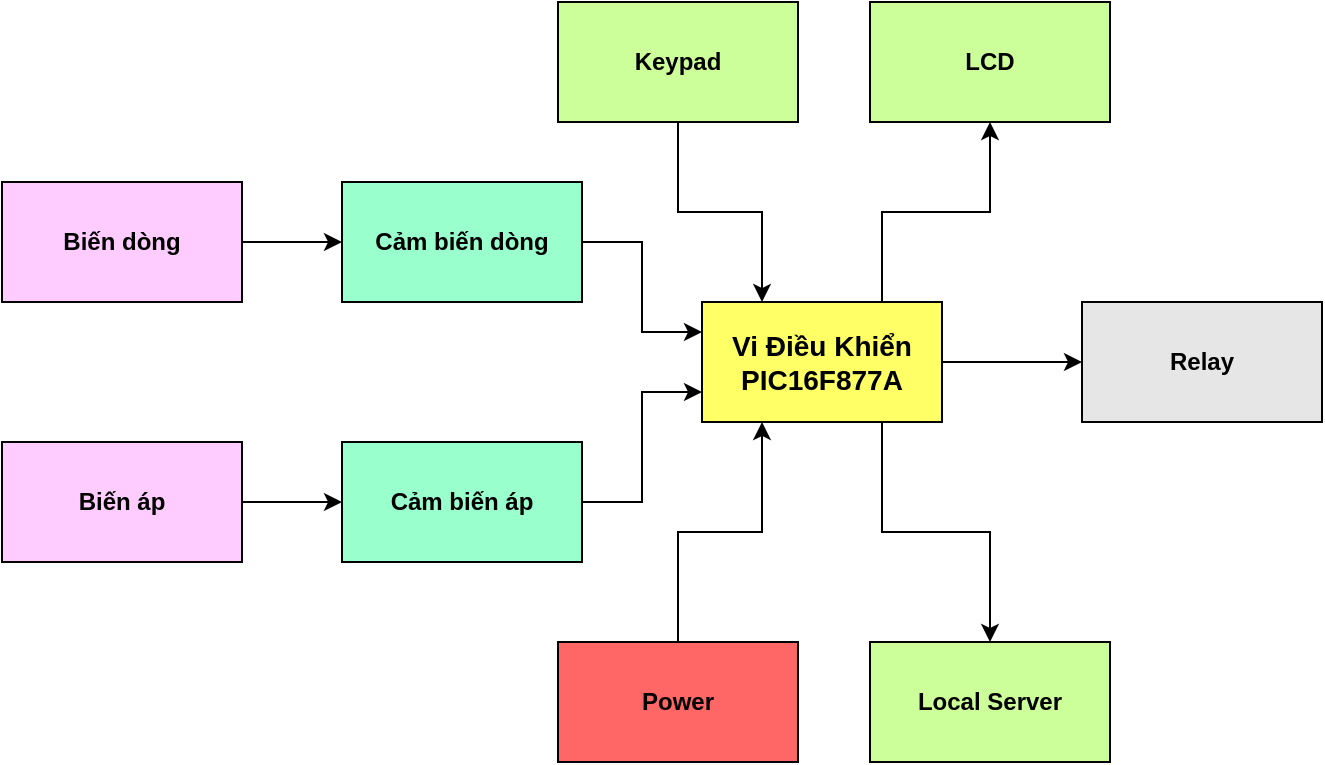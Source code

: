 <mxfile version="12.9.13" type="device" pages="2"><diagram id="su3xxiwsx4EG19lAOsTl" name="Diagram Block"><mxGraphModel dx="1108" dy="550" grid="0" gridSize="10" guides="1" tooltips="1" connect="1" arrows="1" fold="1" page="1" pageScale="1" pageWidth="850" pageHeight="1100" math="0" shadow="0"><root><mxCell id="0"/><mxCell id="1" parent="0"/><mxCell id="YduBsd9VQPTnRvK52lRZ-3" style="edgeStyle=orthogonalEdgeStyle;rounded=0;orthogonalLoop=1;jettySize=auto;html=1;exitX=1;exitY=0.5;exitDx=0;exitDy=0;entryX=0;entryY=0.5;entryDx=0;entryDy=0;" parent="1" source="YduBsd9VQPTnRvK52lRZ-1" target="YduBsd9VQPTnRvK52lRZ-2" edge="1"><mxGeometry relative="1" as="geometry"/></mxCell><mxCell id="YduBsd9VQPTnRvK52lRZ-18" style="edgeStyle=orthogonalEdgeStyle;rounded=0;orthogonalLoop=1;jettySize=auto;html=1;exitX=0.75;exitY=0;exitDx=0;exitDy=0;entryX=0.5;entryY=1;entryDx=0;entryDy=0;" parent="1" source="YduBsd9VQPTnRvK52lRZ-1" target="YduBsd9VQPTnRvK52lRZ-17" edge="1"><mxGeometry relative="1" as="geometry"/></mxCell><mxCell id="YduBsd9VQPTnRvK52lRZ-24" style="edgeStyle=orthogonalEdgeStyle;rounded=0;orthogonalLoop=1;jettySize=auto;html=1;exitX=0.75;exitY=1;exitDx=0;exitDy=0;entryX=0.5;entryY=0;entryDx=0;entryDy=0;" parent="1" source="YduBsd9VQPTnRvK52lRZ-1" target="YduBsd9VQPTnRvK52lRZ-19" edge="1"><mxGeometry relative="1" as="geometry"/></mxCell><mxCell id="YduBsd9VQPTnRvK52lRZ-1" value="&lt;font style=&quot;font-size: 14px&quot;&gt;&lt;b&gt;Vi Điều Khiển&lt;br&gt;PIC16F877A&lt;/b&gt;&lt;/font&gt;" style="rounded=0;whiteSpace=wrap;html=1;fillColor=#FFFF66;" parent="1" vertex="1"><mxGeometry x="436" y="378" width="120" height="60" as="geometry"/></mxCell><mxCell id="YduBsd9VQPTnRvK52lRZ-2" value="&lt;b&gt;Relay&lt;/b&gt;" style="rounded=0;whiteSpace=wrap;html=1;fillColor=#E6E6E6;" parent="1" vertex="1"><mxGeometry x="626" y="378" width="120" height="60" as="geometry"/></mxCell><mxCell id="YduBsd9VQPTnRvK52lRZ-8" style="edgeStyle=orthogonalEdgeStyle;rounded=0;orthogonalLoop=1;jettySize=auto;html=1;exitX=0.5;exitY=1;exitDx=0;exitDy=0;entryX=0.25;entryY=0;entryDx=0;entryDy=0;" parent="1" source="YduBsd9VQPTnRvK52lRZ-4" target="YduBsd9VQPTnRvK52lRZ-1" edge="1"><mxGeometry relative="1" as="geometry"/></mxCell><mxCell id="YduBsd9VQPTnRvK52lRZ-4" value="&lt;b&gt;Keypad&lt;/b&gt;" style="rounded=0;whiteSpace=wrap;html=1;fillColor=#CCFF99;" parent="1" vertex="1"><mxGeometry x="364" y="228" width="120" height="60" as="geometry"/></mxCell><mxCell id="YduBsd9VQPTnRvK52lRZ-11" style="edgeStyle=orthogonalEdgeStyle;rounded=0;orthogonalLoop=1;jettySize=auto;html=1;exitX=1;exitY=0.5;exitDx=0;exitDy=0;entryX=0;entryY=0.25;entryDx=0;entryDy=0;" parent="1" source="YduBsd9VQPTnRvK52lRZ-6" target="YduBsd9VQPTnRvK52lRZ-1" edge="1"><mxGeometry relative="1" as="geometry"/></mxCell><mxCell id="YduBsd9VQPTnRvK52lRZ-6" value="&lt;b&gt;Cảm biến dòng&lt;/b&gt;" style="rounded=0;whiteSpace=wrap;html=1;fillColor=#99FFCC;" parent="1" vertex="1"><mxGeometry x="256" y="318" width="120" height="60" as="geometry"/></mxCell><mxCell id="YduBsd9VQPTnRvK52lRZ-12" style="edgeStyle=orthogonalEdgeStyle;rounded=0;orthogonalLoop=1;jettySize=auto;html=1;exitX=1;exitY=0.5;exitDx=0;exitDy=0;entryX=0;entryY=0.75;entryDx=0;entryDy=0;" parent="1" source="YduBsd9VQPTnRvK52lRZ-7" target="YduBsd9VQPTnRvK52lRZ-1" edge="1"><mxGeometry relative="1" as="geometry"/></mxCell><mxCell id="YduBsd9VQPTnRvK52lRZ-7" value="&lt;b&gt;Cảm biến áp&lt;/b&gt;" style="rounded=0;whiteSpace=wrap;html=1;fillColor=#99FFCC;" parent="1" vertex="1"><mxGeometry x="256" y="448" width="120" height="60" as="geometry"/></mxCell><mxCell id="YduBsd9VQPTnRvK52lRZ-15" style="edgeStyle=orthogonalEdgeStyle;rounded=0;orthogonalLoop=1;jettySize=auto;html=1;exitX=1;exitY=0.5;exitDx=0;exitDy=0;entryX=0;entryY=0.5;entryDx=0;entryDy=0;" parent="1" source="YduBsd9VQPTnRvK52lRZ-13" target="YduBsd9VQPTnRvK52lRZ-6" edge="1"><mxGeometry relative="1" as="geometry"/></mxCell><mxCell id="YduBsd9VQPTnRvK52lRZ-13" value="&lt;b&gt;Biến dòng&lt;/b&gt;" style="rounded=0;whiteSpace=wrap;html=1;fillColor=#FFCCFF;" parent="1" vertex="1"><mxGeometry x="86" y="318" width="120" height="60" as="geometry"/></mxCell><mxCell id="YduBsd9VQPTnRvK52lRZ-16" style="edgeStyle=orthogonalEdgeStyle;rounded=0;orthogonalLoop=1;jettySize=auto;html=1;exitX=1;exitY=0.5;exitDx=0;exitDy=0;entryX=0;entryY=0.5;entryDx=0;entryDy=0;" parent="1" source="YduBsd9VQPTnRvK52lRZ-14" target="YduBsd9VQPTnRvK52lRZ-7" edge="1"><mxGeometry relative="1" as="geometry"/></mxCell><mxCell id="YduBsd9VQPTnRvK52lRZ-14" value="&lt;b&gt;Biến áp&lt;/b&gt;" style="rounded=0;whiteSpace=wrap;html=1;fillColor=#FFCCFF;" parent="1" vertex="1"><mxGeometry x="86" y="448" width="120" height="60" as="geometry"/></mxCell><mxCell id="YduBsd9VQPTnRvK52lRZ-17" value="&lt;b&gt;LCD&lt;/b&gt;" style="rounded=0;whiteSpace=wrap;html=1;fillColor=#CCFF99;" parent="1" vertex="1"><mxGeometry x="520" y="228" width="120" height="60" as="geometry"/></mxCell><mxCell id="YduBsd9VQPTnRvK52lRZ-19" value="&lt;b&gt;Local Server&lt;/b&gt;" style="rounded=0;whiteSpace=wrap;html=1;fillColor=#CCFF99;" parent="1" vertex="1"><mxGeometry x="520" y="548" width="120" height="60" as="geometry"/></mxCell><mxCell id="YduBsd9VQPTnRvK52lRZ-25" style="edgeStyle=orthogonalEdgeStyle;rounded=0;orthogonalLoop=1;jettySize=auto;html=1;exitX=0.5;exitY=0;exitDx=0;exitDy=0;entryX=0.25;entryY=1;entryDx=0;entryDy=0;" parent="1" source="YduBsd9VQPTnRvK52lRZ-23" target="YduBsd9VQPTnRvK52lRZ-1" edge="1"><mxGeometry relative="1" as="geometry"/></mxCell><mxCell id="YduBsd9VQPTnRvK52lRZ-23" value="&lt;b&gt;Power&lt;/b&gt;" style="rounded=0;whiteSpace=wrap;html=1;fillColor=#FF6666;" parent="1" vertex="1"><mxGeometry x="364" y="548" width="120" height="60" as="geometry"/></mxCell></root></mxGraphModel></diagram><diagram id="1HABvBBUsFyxBzBC3lAp" name="Flow Chart"><mxGraphModel dx="923" dy="487" grid="0" gridSize="10" guides="1" tooltips="1" connect="1" arrows="1" fold="1" page="1" pageScale="1" pageWidth="850" pageHeight="1100" math="0" shadow="0"><root><mxCell id="Tog39PPJIMnTDT4Bxs6l-0"/><mxCell id="Tog39PPJIMnTDT4Bxs6l-1" parent="Tog39PPJIMnTDT4Bxs6l-0"/><mxCell id="IoU0pKg134-C_u99ap7e-25" style="edgeStyle=orthogonalEdgeStyle;rounded=0;orthogonalLoop=1;jettySize=auto;html=1;exitX=0.5;exitY=1;exitDx=0;exitDy=0;exitPerimeter=0;entryX=0.5;entryY=0;entryDx=0;entryDy=0;" parent="Tog39PPJIMnTDT4Bxs6l-1" source="dPOa2LbI1fK_o7ibi4w1-0" target="IoU0pKg134-C_u99ap7e-6" edge="1"><mxGeometry relative="1" as="geometry"/></mxCell><mxCell id="dPOa2LbI1fK_o7ibi4w1-0" value="&lt;font style=&quot;font-size: 18px&quot;&gt;&lt;b&gt;Start&lt;/b&gt;&lt;/font&gt;" style="strokeWidth=2;html=1;shape=mxgraph.flowchart.start_1;whiteSpace=wrap;fillColor=#FFFFFF;" parent="Tog39PPJIMnTDT4Bxs6l-1" vertex="1"><mxGeometry x="230.5" y="66" width="100" height="70" as="geometry"/></mxCell><mxCell id="IoU0pKg134-C_u99ap7e-35" style="edgeStyle=orthogonalEdgeStyle;rounded=0;orthogonalLoop=1;jettySize=auto;html=1;exitX=1;exitY=0.5;exitDx=0;exitDy=0;exitPerimeter=0;entryX=0;entryY=0.5;entryDx=0;entryDy=0;" parent="Tog39PPJIMnTDT4Bxs6l-1" source="dPOa2LbI1fK_o7ibi4w1-2" target="IoU0pKg134-C_u99ap7e-34" edge="1"><mxGeometry relative="1" as="geometry"/></mxCell><mxCell id="lrXxjDemJksLMS1ORUBx-3" style="edgeStyle=orthogonalEdgeStyle;rounded=0;orthogonalLoop=1;jettySize=auto;html=1;entryX=0.5;entryY=0;entryDx=0;entryDy=0;" edge="1" parent="Tog39PPJIMnTDT4Bxs6l-1" source="dPOa2LbI1fK_o7ibi4w1-2" target="IoU0pKg134-C_u99ap7e-40"><mxGeometry relative="1" as="geometry"/></mxCell><mxCell id="dPOa2LbI1fK_o7ibi4w1-2" value="&lt;b&gt;&lt;font style=&quot;font-size: 14px&quot;&gt;I/U &amp;lt; set_I/U&lt;/font&gt;&lt;/b&gt;" style="strokeWidth=2;html=1;shape=mxgraph.flowchart.decision;whiteSpace=wrap;fillColor=#FFFFFF;" parent="Tog39PPJIMnTDT4Bxs6l-1" vertex="1"><mxGeometry x="479" y="425" width="100" height="100" as="geometry"/></mxCell><mxCell id="lrXxjDemJksLMS1ORUBx-1" style="edgeStyle=orthogonalEdgeStyle;rounded=0;orthogonalLoop=1;jettySize=auto;html=1;exitX=0.5;exitY=1;exitDx=0;exitDy=0;entryX=0.5;entryY=0;entryDx=0;entryDy=0;entryPerimeter=0;" edge="1" parent="Tog39PPJIMnTDT4Bxs6l-1" source="IoU0pKg134-C_u99ap7e-0" target="IoU0pKg134-C_u99ap7e-16"><mxGeometry relative="1" as="geometry"/></mxCell><mxCell id="IoU0pKg134-C_u99ap7e-0" value="&lt;b style=&quot;font-size: 14px&quot;&gt;Đọc giá trị I/U từ&lt;br&gt;cảm biến&lt;/b&gt;" style="shape=parallelogram;html=1;strokeWidth=2;perimeter=parallelogramPerimeter;whiteSpace=wrap;rounded=1;arcSize=12;size=0.23;fillColor=#FFFFFF;" parent="Tog39PPJIMnTDT4Bxs6l-1" vertex="1"><mxGeometry x="448" y="196" width="165" height="70" as="geometry"/></mxCell><mxCell id="IoU0pKg134-C_u99ap7e-12" style="edgeStyle=orthogonalEdgeStyle;rounded=0;orthogonalLoop=1;jettySize=auto;html=1;exitX=1;exitY=0.5;exitDx=0;exitDy=0;" parent="Tog39PPJIMnTDT4Bxs6l-1" source="IoU0pKg134-C_u99ap7e-6" target="IoU0pKg134-C_u99ap7e-0" edge="1"><mxGeometry relative="1" as="geometry"/></mxCell><mxCell id="IoU0pKg134-C_u99ap7e-6" value="&lt;b style=&quot;font-size: 14px&quot;&gt;Đọc giá trị thiết &lt;br&gt;lập set_I/U&lt;/b&gt;" style="shape=parallelogram;html=1;strokeWidth=2;perimeter=parallelogramPerimeter;whiteSpace=wrap;rounded=1;arcSize=12;size=0.23;fillColor=#FFFFFF;" parent="Tog39PPJIMnTDT4Bxs6l-1" vertex="1"><mxGeometry x="198" y="196" width="165" height="70" as="geometry"/></mxCell><mxCell id="IoU0pKg134-C_u99ap7e-10" value="Đúng" style="text;html=1;strokeColor=none;fillColor=none;align=center;verticalAlign=middle;whiteSpace=wrap;rounded=0;" parent="Tog39PPJIMnTDT4Bxs6l-1" vertex="1"><mxGeometry x="523.5" y="334" width="40" height="20" as="geometry"/></mxCell><mxCell id="IoU0pKg134-C_u99ap7e-23" style="edgeStyle=orthogonalEdgeStyle;rounded=0;orthogonalLoop=1;jettySize=auto;html=1;exitX=0;exitY=0.5;exitDx=0;exitDy=0;exitPerimeter=0;" parent="Tog39PPJIMnTDT4Bxs6l-1" source="IoU0pKg134-C_u99ap7e-16" target="IoU0pKg134-C_u99ap7e-18" edge="1"><mxGeometry relative="1" as="geometry"/></mxCell><mxCell id="lrXxjDemJksLMS1ORUBx-2" style="edgeStyle=orthogonalEdgeStyle;rounded=0;orthogonalLoop=1;jettySize=auto;html=1;exitX=0.5;exitY=1;exitDx=0;exitDy=0;exitPerimeter=0;entryX=0.5;entryY=0;entryDx=0;entryDy=0;entryPerimeter=0;" edge="1" parent="Tog39PPJIMnTDT4Bxs6l-1" source="IoU0pKg134-C_u99ap7e-16" target="dPOa2LbI1fK_o7ibi4w1-2"><mxGeometry relative="1" as="geometry"/></mxCell><mxCell id="IoU0pKg134-C_u99ap7e-16" value="&lt;b&gt;&lt;font style=&quot;font-size: 14px&quot;&gt;Nhấn nút set&lt;br&gt;&amp;nbsp;giá trị keypad&lt;/font&gt;&lt;/b&gt;" style="strokeWidth=2;html=1;shape=mxgraph.flowchart.decision;whiteSpace=wrap;fillColor=#FFFFFF;" parent="Tog39PPJIMnTDT4Bxs6l-1" vertex="1"><mxGeometry x="461.5" y="304" width="135" height="100" as="geometry"/></mxCell><mxCell id="lrXxjDemJksLMS1ORUBx-0" style="edgeStyle=orthogonalEdgeStyle;rounded=0;orthogonalLoop=1;jettySize=auto;html=1;exitX=0.5;exitY=0;exitDx=0;exitDy=0;entryX=0.5;entryY=1;entryDx=0;entryDy=0;" edge="1" parent="Tog39PPJIMnTDT4Bxs6l-1" source="IoU0pKg134-C_u99ap7e-18" target="IoU0pKg134-C_u99ap7e-6"><mxGeometry relative="1" as="geometry"/></mxCell><mxCell id="IoU0pKg134-C_u99ap7e-18" value="&lt;b&gt;&lt;font style=&quot;font-size: 14px&quot;&gt;Xử lý giá trị nhập vào&lt;/font&gt;&lt;/b&gt;" style="rounded=1;whiteSpace=wrap;html=1;absoluteArcSize=1;arcSize=14;strokeWidth=2;fillColor=#FFFFFF;" parent="Tog39PPJIMnTDT4Bxs6l-1" vertex="1"><mxGeometry x="230.5" y="304" width="100" height="100" as="geometry"/></mxCell><mxCell id="IoU0pKg134-C_u99ap7e-28" style="edgeStyle=orthogonalEdgeStyle;rounded=0;orthogonalLoop=1;jettySize=auto;html=1;exitX=0;exitY=0.5;exitDx=0;exitDy=0;exitPerimeter=0;entryX=1;entryY=0.5;entryDx=0;entryDy=0;" parent="Tog39PPJIMnTDT4Bxs6l-1" source="IoU0pKg134-C_u99ap7e-19" target="IoU0pKg134-C_u99ap7e-27" edge="1"><mxGeometry relative="1" as="geometry"/></mxCell><mxCell id="lrXxjDemJksLMS1ORUBx-7" style="edgeStyle=orthogonalEdgeStyle;rounded=0;orthogonalLoop=1;jettySize=auto;html=1;exitX=0.5;exitY=1;exitDx=0;exitDy=0;exitPerimeter=0;" edge="1" parent="Tog39PPJIMnTDT4Bxs6l-1" source="IoU0pKg134-C_u99ap7e-19"><mxGeometry relative="1" as="geometry"><mxPoint x="118.069" y="696.172" as="targetPoint"/><Array as="points"><mxPoint x="529" y="809"/><mxPoint x="118" y="809"/></Array></mxGeometry></mxCell><mxCell id="IoU0pKg134-C_u99ap7e-19" value="&lt;b&gt;&lt;font style=&quot;font-size: 14px&quot;&gt;Nhấn nút&amp;nbsp;&lt;br&gt;Local server&lt;/font&gt;&lt;br&gt;&lt;/b&gt;" style="strokeWidth=2;html=1;shape=mxgraph.flowchart.decision;whiteSpace=wrap;fillColor=#FFFFFF;fontSize=13;" parent="Tog39PPJIMnTDT4Bxs6l-1" vertex="1"><mxGeometry x="461.5" y="646" width="135" height="100" as="geometry"/></mxCell><mxCell id="IoU0pKg134-C_u99ap7e-24" value="&lt;b&gt;&lt;font style=&quot;font-size: 14px&quot;&gt;Đúng&lt;/font&gt;&lt;/b&gt;" style="text;html=1;strokeColor=none;fillColor=none;align=center;verticalAlign=middle;whiteSpace=wrap;rounded=0;" parent="Tog39PPJIMnTDT4Bxs6l-1" vertex="1"><mxGeometry x="411.5" y="334" width="40" height="20" as="geometry"/></mxCell><mxCell id="IoU0pKg134-C_u99ap7e-27" value="&lt;font style=&quot;font-size: 14px&quot;&gt;&lt;b&gt;Gửi tín hiệu về local server&lt;/b&gt;&lt;/font&gt;" style="rounded=1;whiteSpace=wrap;html=1;absoluteArcSize=1;arcSize=14;strokeWidth=2;fillColor=#FFFF99;" parent="Tog39PPJIMnTDT4Bxs6l-1" vertex="1"><mxGeometry x="226.75" y="646" width="107.5" height="100" as="geometry"/></mxCell><mxCell id="IoU0pKg134-C_u99ap7e-30" value="" style="endArrow=none;html=1;exitX=0;exitY=0.5;exitDx=0;exitDy=0;" parent="Tog39PPJIMnTDT4Bxs6l-1" source="IoU0pKg134-C_u99ap7e-27" edge="1"><mxGeometry width="50" height="50" relative="1" as="geometry"><mxPoint x="398" y="496" as="sourcePoint"/><mxPoint x="118" y="696" as="targetPoint"/></mxGeometry></mxCell><mxCell id="IoU0pKg134-C_u99ap7e-31" value="" style="endArrow=none;html=1;" parent="Tog39PPJIMnTDT4Bxs6l-1" edge="1"><mxGeometry width="50" height="50" relative="1" as="geometry"><mxPoint x="118" y="696" as="sourcePoint"/><mxPoint x="118" y="156" as="targetPoint"/></mxGeometry></mxCell><mxCell id="IoU0pKg134-C_u99ap7e-32" value="" style="endArrow=classic;html=1;" parent="Tog39PPJIMnTDT4Bxs6l-1" edge="1"><mxGeometry width="50" height="50" relative="1" as="geometry"><mxPoint x="118" y="156" as="sourcePoint"/><mxPoint x="278" y="156" as="targetPoint"/></mxGeometry></mxCell><mxCell id="lrXxjDemJksLMS1ORUBx-8" style="edgeStyle=orthogonalEdgeStyle;rounded=0;orthogonalLoop=1;jettySize=auto;html=1;exitX=1;exitY=0.5;exitDx=0;exitDy=0;" edge="1" parent="Tog39PPJIMnTDT4Bxs6l-1" source="IoU0pKg134-C_u99ap7e-34"><mxGeometry relative="1" as="geometry"><mxPoint x="279.529" y="154.176" as="targetPoint"/><Array as="points"><mxPoint x="756" y="475"/><mxPoint x="756" y="154"/></Array></mxGeometry></mxCell><mxCell id="IoU0pKg134-C_u99ap7e-34" value="&lt;font style=&quot;font-size: 14px&quot;&gt;&lt;b&gt;Ngắt relay&lt;/b&gt;&lt;/font&gt;" style="rounded=1;whiteSpace=wrap;html=1;absoluteArcSize=1;arcSize=14;strokeWidth=2;fillColor=#FFFFFF;" parent="Tog39PPJIMnTDT4Bxs6l-1" vertex="1"><mxGeometry x="636.5" y="455" width="100" height="40" as="geometry"/></mxCell><mxCell id="IoU0pKg134-C_u99ap7e-38" value="&lt;b&gt;&lt;font style=&quot;font-size: 14px&quot;&gt;Đúng&lt;/font&gt;&lt;/b&gt;" style="text;html=1;strokeColor=none;fillColor=none;align=center;verticalAlign=middle;whiteSpace=wrap;rounded=0;" parent="Tog39PPJIMnTDT4Bxs6l-1" vertex="1"><mxGeometry x="423" y="676" width="40" height="20" as="geometry"/></mxCell><mxCell id="IoU0pKg134-C_u99ap7e-39" value="&lt;b&gt;&lt;font style=&quot;font-size: 14px&quot;&gt;Đúng&lt;/font&gt;&lt;/b&gt;" style="text;html=1;strokeColor=none;fillColor=none;align=center;verticalAlign=middle;whiteSpace=wrap;rounded=0;" parent="Tog39PPJIMnTDT4Bxs6l-1" vertex="1"><mxGeometry x="539" y="515" width="40" height="20" as="geometry"/></mxCell><mxCell id="lrXxjDemJksLMS1ORUBx-5" style="edgeStyle=orthogonalEdgeStyle;rounded=0;orthogonalLoop=1;jettySize=auto;html=1;exitX=0.5;exitY=1;exitDx=0;exitDy=0;entryX=0.5;entryY=0;entryDx=0;entryDy=0;entryPerimeter=0;" edge="1" parent="Tog39PPJIMnTDT4Bxs6l-1" source="IoU0pKg134-C_u99ap7e-40" target="IoU0pKg134-C_u99ap7e-19"><mxGeometry relative="1" as="geometry"/></mxCell><mxCell id="IoU0pKg134-C_u99ap7e-40" value="&lt;font style=&quot;font-size: 14px&quot;&gt;&lt;b&gt;Đóng relay&lt;/b&gt;&lt;/font&gt;" style="rounded=1;whiteSpace=wrap;html=1;absoluteArcSize=1;arcSize=14;strokeWidth=2;fillColor=#FFFFFF;" parent="Tog39PPJIMnTDT4Bxs6l-1" vertex="1"><mxGeometry x="479" y="566" width="100" height="40" as="geometry"/></mxCell><mxCell id="IoU0pKg134-C_u99ap7e-42" value="&lt;b&gt;&lt;font style=&quot;font-size: 14px&quot;&gt;Sai&lt;/font&gt;&lt;/b&gt;" style="text;html=1;strokeColor=none;fillColor=none;align=center;verticalAlign=middle;whiteSpace=wrap;rounded=0;" parent="Tog39PPJIMnTDT4Bxs6l-1" vertex="1"><mxGeometry x="579" y="455" width="40" height="20" as="geometry"/></mxCell><mxCell id="IoU0pKg134-C_u99ap7e-44" value="&lt;b&gt;&lt;font style=&quot;font-size: 14px&quot;&gt;Sai&lt;/font&gt;&lt;/b&gt;" style="text;html=1;strokeColor=none;fillColor=none;align=center;verticalAlign=middle;whiteSpace=wrap;rounded=0;" parent="Tog39PPJIMnTDT4Bxs6l-1" vertex="1"><mxGeometry x="544" y="738" width="40" height="20" as="geometry"/></mxCell><mxCell id="lrXxjDemJksLMS1ORUBx-9" value="&lt;b&gt;&lt;font style=&quot;font-size: 14px&quot;&gt;Sai&lt;/font&gt;&lt;/b&gt;" style="text;html=1;strokeColor=none;fillColor=none;align=center;verticalAlign=middle;whiteSpace=wrap;rounded=0;" vertex="1" parent="Tog39PPJIMnTDT4Bxs6l-1"><mxGeometry x="486" y="400" width="40" height="20" as="geometry"/></mxCell></root></mxGraphModel></diagram></mxfile>